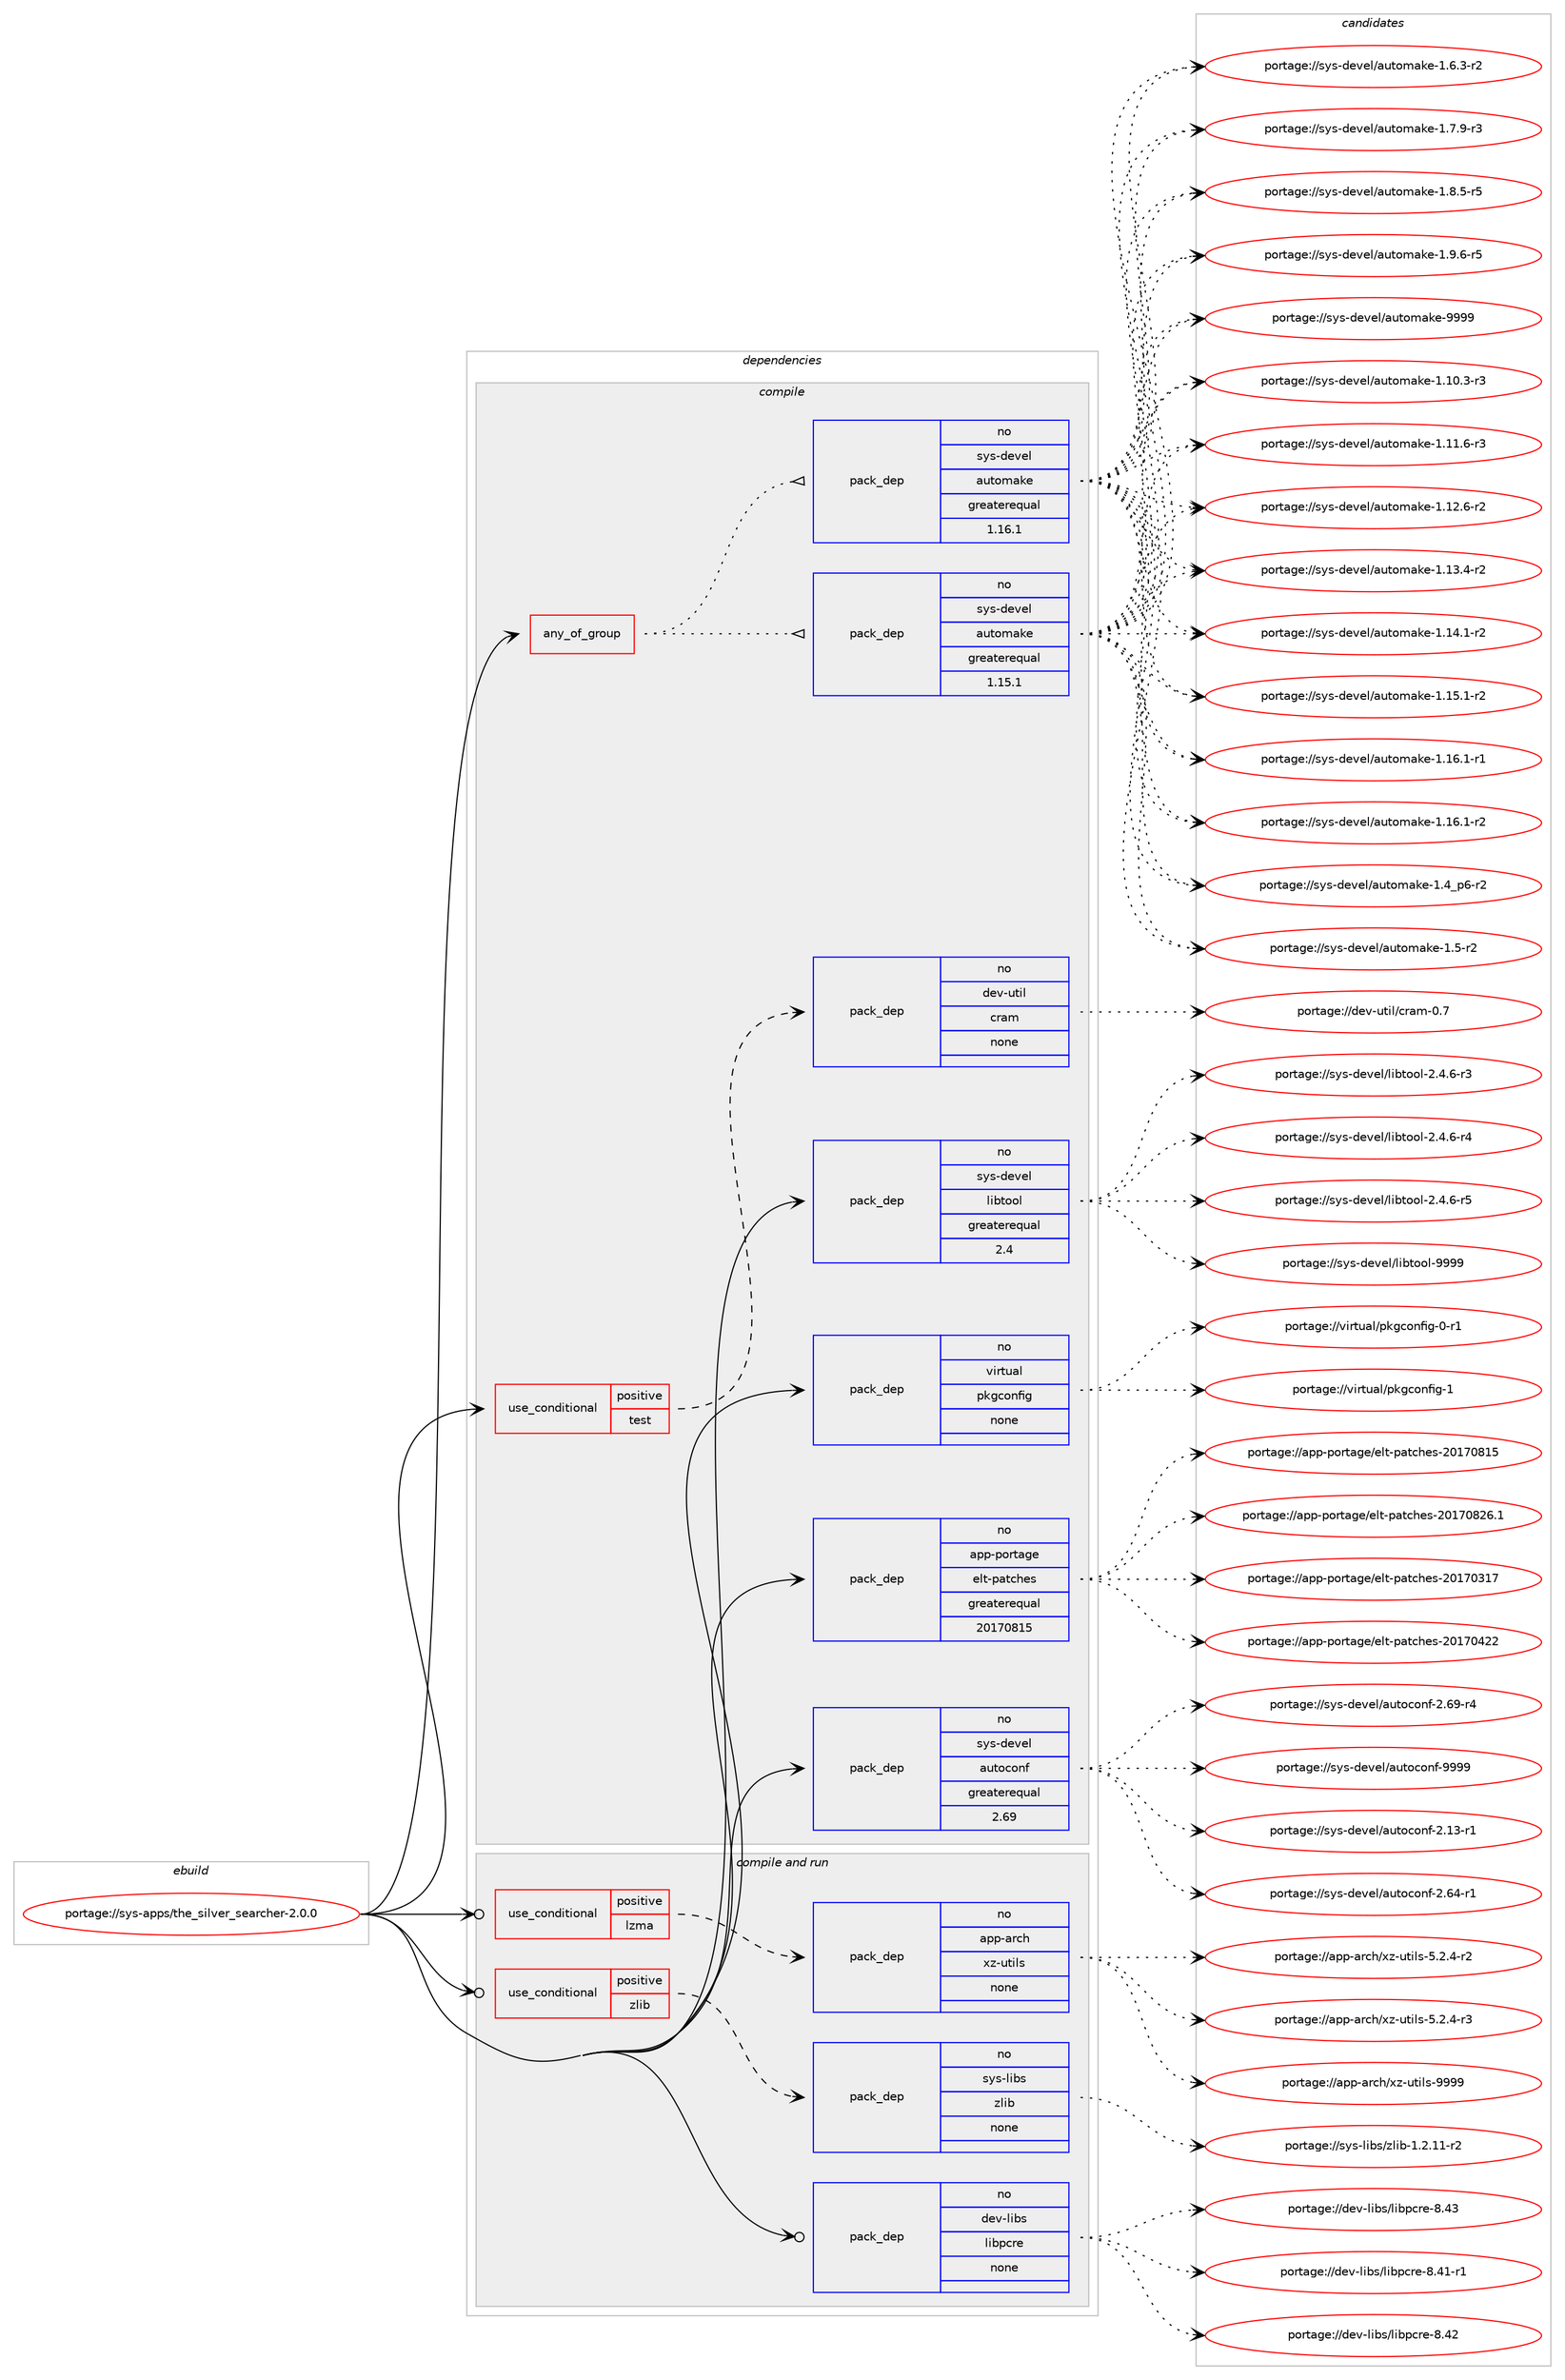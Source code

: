 digraph prolog {

# *************
# Graph options
# *************

newrank=true;
concentrate=true;
compound=true;
graph [rankdir=LR,fontname=Helvetica,fontsize=10,ranksep=1.5];#, ranksep=2.5, nodesep=0.2];
edge  [arrowhead=vee];
node  [fontname=Helvetica,fontsize=10];

# **********
# The ebuild
# **********

subgraph cluster_leftcol {
color=gray;
rank=same;
label=<<i>ebuild</i>>;
id [label="portage://sys-apps/the_silver_searcher-2.0.0", color=red, width=4, href="../sys-apps/the_silver_searcher-2.0.0.svg"];
}

# ****************
# The dependencies
# ****************

subgraph cluster_midcol {
color=gray;
label=<<i>dependencies</i>>;
subgraph cluster_compile {
fillcolor="#eeeeee";
style=filled;
label=<<i>compile</i>>;
subgraph any6661 {
dependency412028 [label=<<TABLE BORDER="0" CELLBORDER="1" CELLSPACING="0" CELLPADDING="4"><TR><TD CELLPADDING="10">any_of_group</TD></TR></TABLE>>, shape=none, color=red];subgraph pack304820 {
dependency412029 [label=<<TABLE BORDER="0" CELLBORDER="1" CELLSPACING="0" CELLPADDING="4" WIDTH="220"><TR><TD ROWSPAN="6" CELLPADDING="30">pack_dep</TD></TR><TR><TD WIDTH="110">no</TD></TR><TR><TD>sys-devel</TD></TR><TR><TD>automake</TD></TR><TR><TD>greaterequal</TD></TR><TR><TD>1.16.1</TD></TR></TABLE>>, shape=none, color=blue];
}
dependency412028:e -> dependency412029:w [weight=20,style="dotted",arrowhead="oinv"];
subgraph pack304821 {
dependency412030 [label=<<TABLE BORDER="0" CELLBORDER="1" CELLSPACING="0" CELLPADDING="4" WIDTH="220"><TR><TD ROWSPAN="6" CELLPADDING="30">pack_dep</TD></TR><TR><TD WIDTH="110">no</TD></TR><TR><TD>sys-devel</TD></TR><TR><TD>automake</TD></TR><TR><TD>greaterequal</TD></TR><TR><TD>1.15.1</TD></TR></TABLE>>, shape=none, color=blue];
}
dependency412028:e -> dependency412030:w [weight=20,style="dotted",arrowhead="oinv"];
}
id:e -> dependency412028:w [weight=20,style="solid",arrowhead="vee"];
subgraph cond100324 {
dependency412031 [label=<<TABLE BORDER="0" CELLBORDER="1" CELLSPACING="0" CELLPADDING="4"><TR><TD ROWSPAN="3" CELLPADDING="10">use_conditional</TD></TR><TR><TD>positive</TD></TR><TR><TD>test</TD></TR></TABLE>>, shape=none, color=red];
subgraph pack304822 {
dependency412032 [label=<<TABLE BORDER="0" CELLBORDER="1" CELLSPACING="0" CELLPADDING="4" WIDTH="220"><TR><TD ROWSPAN="6" CELLPADDING="30">pack_dep</TD></TR><TR><TD WIDTH="110">no</TD></TR><TR><TD>dev-util</TD></TR><TR><TD>cram</TD></TR><TR><TD>none</TD></TR><TR><TD></TD></TR></TABLE>>, shape=none, color=blue];
}
dependency412031:e -> dependency412032:w [weight=20,style="dashed",arrowhead="vee"];
}
id:e -> dependency412031:w [weight=20,style="solid",arrowhead="vee"];
subgraph pack304823 {
dependency412033 [label=<<TABLE BORDER="0" CELLBORDER="1" CELLSPACING="0" CELLPADDING="4" WIDTH="220"><TR><TD ROWSPAN="6" CELLPADDING="30">pack_dep</TD></TR><TR><TD WIDTH="110">no</TD></TR><TR><TD>app-portage</TD></TR><TR><TD>elt-patches</TD></TR><TR><TD>greaterequal</TD></TR><TR><TD>20170815</TD></TR></TABLE>>, shape=none, color=blue];
}
id:e -> dependency412033:w [weight=20,style="solid",arrowhead="vee"];
subgraph pack304824 {
dependency412034 [label=<<TABLE BORDER="0" CELLBORDER="1" CELLSPACING="0" CELLPADDING="4" WIDTH="220"><TR><TD ROWSPAN="6" CELLPADDING="30">pack_dep</TD></TR><TR><TD WIDTH="110">no</TD></TR><TR><TD>sys-devel</TD></TR><TR><TD>autoconf</TD></TR><TR><TD>greaterequal</TD></TR><TR><TD>2.69</TD></TR></TABLE>>, shape=none, color=blue];
}
id:e -> dependency412034:w [weight=20,style="solid",arrowhead="vee"];
subgraph pack304825 {
dependency412035 [label=<<TABLE BORDER="0" CELLBORDER="1" CELLSPACING="0" CELLPADDING="4" WIDTH="220"><TR><TD ROWSPAN="6" CELLPADDING="30">pack_dep</TD></TR><TR><TD WIDTH="110">no</TD></TR><TR><TD>sys-devel</TD></TR><TR><TD>libtool</TD></TR><TR><TD>greaterequal</TD></TR><TR><TD>2.4</TD></TR></TABLE>>, shape=none, color=blue];
}
id:e -> dependency412035:w [weight=20,style="solid",arrowhead="vee"];
subgraph pack304826 {
dependency412036 [label=<<TABLE BORDER="0" CELLBORDER="1" CELLSPACING="0" CELLPADDING="4" WIDTH="220"><TR><TD ROWSPAN="6" CELLPADDING="30">pack_dep</TD></TR><TR><TD WIDTH="110">no</TD></TR><TR><TD>virtual</TD></TR><TR><TD>pkgconfig</TD></TR><TR><TD>none</TD></TR><TR><TD></TD></TR></TABLE>>, shape=none, color=blue];
}
id:e -> dependency412036:w [weight=20,style="solid",arrowhead="vee"];
}
subgraph cluster_compileandrun {
fillcolor="#eeeeee";
style=filled;
label=<<i>compile and run</i>>;
subgraph cond100325 {
dependency412037 [label=<<TABLE BORDER="0" CELLBORDER="1" CELLSPACING="0" CELLPADDING="4"><TR><TD ROWSPAN="3" CELLPADDING="10">use_conditional</TD></TR><TR><TD>positive</TD></TR><TR><TD>lzma</TD></TR></TABLE>>, shape=none, color=red];
subgraph pack304827 {
dependency412038 [label=<<TABLE BORDER="0" CELLBORDER="1" CELLSPACING="0" CELLPADDING="4" WIDTH="220"><TR><TD ROWSPAN="6" CELLPADDING="30">pack_dep</TD></TR><TR><TD WIDTH="110">no</TD></TR><TR><TD>app-arch</TD></TR><TR><TD>xz-utils</TD></TR><TR><TD>none</TD></TR><TR><TD></TD></TR></TABLE>>, shape=none, color=blue];
}
dependency412037:e -> dependency412038:w [weight=20,style="dashed",arrowhead="vee"];
}
id:e -> dependency412037:w [weight=20,style="solid",arrowhead="odotvee"];
subgraph cond100326 {
dependency412039 [label=<<TABLE BORDER="0" CELLBORDER="1" CELLSPACING="0" CELLPADDING="4"><TR><TD ROWSPAN="3" CELLPADDING="10">use_conditional</TD></TR><TR><TD>positive</TD></TR><TR><TD>zlib</TD></TR></TABLE>>, shape=none, color=red];
subgraph pack304828 {
dependency412040 [label=<<TABLE BORDER="0" CELLBORDER="1" CELLSPACING="0" CELLPADDING="4" WIDTH="220"><TR><TD ROWSPAN="6" CELLPADDING="30">pack_dep</TD></TR><TR><TD WIDTH="110">no</TD></TR><TR><TD>sys-libs</TD></TR><TR><TD>zlib</TD></TR><TR><TD>none</TD></TR><TR><TD></TD></TR></TABLE>>, shape=none, color=blue];
}
dependency412039:e -> dependency412040:w [weight=20,style="dashed",arrowhead="vee"];
}
id:e -> dependency412039:w [weight=20,style="solid",arrowhead="odotvee"];
subgraph pack304829 {
dependency412041 [label=<<TABLE BORDER="0" CELLBORDER="1" CELLSPACING="0" CELLPADDING="4" WIDTH="220"><TR><TD ROWSPAN="6" CELLPADDING="30">pack_dep</TD></TR><TR><TD WIDTH="110">no</TD></TR><TR><TD>dev-libs</TD></TR><TR><TD>libpcre</TD></TR><TR><TD>none</TD></TR><TR><TD></TD></TR></TABLE>>, shape=none, color=blue];
}
id:e -> dependency412041:w [weight=20,style="solid",arrowhead="odotvee"];
}
subgraph cluster_run {
fillcolor="#eeeeee";
style=filled;
label=<<i>run</i>>;
}
}

# **************
# The candidates
# **************

subgraph cluster_choices {
rank=same;
color=gray;
label=<<i>candidates</i>>;

subgraph choice304820 {
color=black;
nodesep=1;
choiceportage11512111545100101118101108479711711611110997107101454946494846514511451 [label="portage://sys-devel/automake-1.10.3-r3", color=red, width=4,href="../sys-devel/automake-1.10.3-r3.svg"];
choiceportage11512111545100101118101108479711711611110997107101454946494946544511451 [label="portage://sys-devel/automake-1.11.6-r3", color=red, width=4,href="../sys-devel/automake-1.11.6-r3.svg"];
choiceportage11512111545100101118101108479711711611110997107101454946495046544511450 [label="portage://sys-devel/automake-1.12.6-r2", color=red, width=4,href="../sys-devel/automake-1.12.6-r2.svg"];
choiceportage11512111545100101118101108479711711611110997107101454946495146524511450 [label="portage://sys-devel/automake-1.13.4-r2", color=red, width=4,href="../sys-devel/automake-1.13.4-r2.svg"];
choiceportage11512111545100101118101108479711711611110997107101454946495246494511450 [label="portage://sys-devel/automake-1.14.1-r2", color=red, width=4,href="../sys-devel/automake-1.14.1-r2.svg"];
choiceportage11512111545100101118101108479711711611110997107101454946495346494511450 [label="portage://sys-devel/automake-1.15.1-r2", color=red, width=4,href="../sys-devel/automake-1.15.1-r2.svg"];
choiceportage11512111545100101118101108479711711611110997107101454946495446494511449 [label="portage://sys-devel/automake-1.16.1-r1", color=red, width=4,href="../sys-devel/automake-1.16.1-r1.svg"];
choiceportage11512111545100101118101108479711711611110997107101454946495446494511450 [label="portage://sys-devel/automake-1.16.1-r2", color=red, width=4,href="../sys-devel/automake-1.16.1-r2.svg"];
choiceportage115121115451001011181011084797117116111109971071014549465295112544511450 [label="portage://sys-devel/automake-1.4_p6-r2", color=red, width=4,href="../sys-devel/automake-1.4_p6-r2.svg"];
choiceportage11512111545100101118101108479711711611110997107101454946534511450 [label="portage://sys-devel/automake-1.5-r2", color=red, width=4,href="../sys-devel/automake-1.5-r2.svg"];
choiceportage115121115451001011181011084797117116111109971071014549465446514511450 [label="portage://sys-devel/automake-1.6.3-r2", color=red, width=4,href="../sys-devel/automake-1.6.3-r2.svg"];
choiceportage115121115451001011181011084797117116111109971071014549465546574511451 [label="portage://sys-devel/automake-1.7.9-r3", color=red, width=4,href="../sys-devel/automake-1.7.9-r3.svg"];
choiceportage115121115451001011181011084797117116111109971071014549465646534511453 [label="portage://sys-devel/automake-1.8.5-r5", color=red, width=4,href="../sys-devel/automake-1.8.5-r5.svg"];
choiceportage115121115451001011181011084797117116111109971071014549465746544511453 [label="portage://sys-devel/automake-1.9.6-r5", color=red, width=4,href="../sys-devel/automake-1.9.6-r5.svg"];
choiceportage115121115451001011181011084797117116111109971071014557575757 [label="portage://sys-devel/automake-9999", color=red, width=4,href="../sys-devel/automake-9999.svg"];
dependency412029:e -> choiceportage11512111545100101118101108479711711611110997107101454946494846514511451:w [style=dotted,weight="100"];
dependency412029:e -> choiceportage11512111545100101118101108479711711611110997107101454946494946544511451:w [style=dotted,weight="100"];
dependency412029:e -> choiceportage11512111545100101118101108479711711611110997107101454946495046544511450:w [style=dotted,weight="100"];
dependency412029:e -> choiceportage11512111545100101118101108479711711611110997107101454946495146524511450:w [style=dotted,weight="100"];
dependency412029:e -> choiceportage11512111545100101118101108479711711611110997107101454946495246494511450:w [style=dotted,weight="100"];
dependency412029:e -> choiceportage11512111545100101118101108479711711611110997107101454946495346494511450:w [style=dotted,weight="100"];
dependency412029:e -> choiceportage11512111545100101118101108479711711611110997107101454946495446494511449:w [style=dotted,weight="100"];
dependency412029:e -> choiceportage11512111545100101118101108479711711611110997107101454946495446494511450:w [style=dotted,weight="100"];
dependency412029:e -> choiceportage115121115451001011181011084797117116111109971071014549465295112544511450:w [style=dotted,weight="100"];
dependency412029:e -> choiceportage11512111545100101118101108479711711611110997107101454946534511450:w [style=dotted,weight="100"];
dependency412029:e -> choiceportage115121115451001011181011084797117116111109971071014549465446514511450:w [style=dotted,weight="100"];
dependency412029:e -> choiceportage115121115451001011181011084797117116111109971071014549465546574511451:w [style=dotted,weight="100"];
dependency412029:e -> choiceportage115121115451001011181011084797117116111109971071014549465646534511453:w [style=dotted,weight="100"];
dependency412029:e -> choiceportage115121115451001011181011084797117116111109971071014549465746544511453:w [style=dotted,weight="100"];
dependency412029:e -> choiceportage115121115451001011181011084797117116111109971071014557575757:w [style=dotted,weight="100"];
}
subgraph choice304821 {
color=black;
nodesep=1;
choiceportage11512111545100101118101108479711711611110997107101454946494846514511451 [label="portage://sys-devel/automake-1.10.3-r3", color=red, width=4,href="../sys-devel/automake-1.10.3-r3.svg"];
choiceportage11512111545100101118101108479711711611110997107101454946494946544511451 [label="portage://sys-devel/automake-1.11.6-r3", color=red, width=4,href="../sys-devel/automake-1.11.6-r3.svg"];
choiceportage11512111545100101118101108479711711611110997107101454946495046544511450 [label="portage://sys-devel/automake-1.12.6-r2", color=red, width=4,href="../sys-devel/automake-1.12.6-r2.svg"];
choiceportage11512111545100101118101108479711711611110997107101454946495146524511450 [label="portage://sys-devel/automake-1.13.4-r2", color=red, width=4,href="../sys-devel/automake-1.13.4-r2.svg"];
choiceportage11512111545100101118101108479711711611110997107101454946495246494511450 [label="portage://sys-devel/automake-1.14.1-r2", color=red, width=4,href="../sys-devel/automake-1.14.1-r2.svg"];
choiceportage11512111545100101118101108479711711611110997107101454946495346494511450 [label="portage://sys-devel/automake-1.15.1-r2", color=red, width=4,href="../sys-devel/automake-1.15.1-r2.svg"];
choiceportage11512111545100101118101108479711711611110997107101454946495446494511449 [label="portage://sys-devel/automake-1.16.1-r1", color=red, width=4,href="../sys-devel/automake-1.16.1-r1.svg"];
choiceportage11512111545100101118101108479711711611110997107101454946495446494511450 [label="portage://sys-devel/automake-1.16.1-r2", color=red, width=4,href="../sys-devel/automake-1.16.1-r2.svg"];
choiceportage115121115451001011181011084797117116111109971071014549465295112544511450 [label="portage://sys-devel/automake-1.4_p6-r2", color=red, width=4,href="../sys-devel/automake-1.4_p6-r2.svg"];
choiceportage11512111545100101118101108479711711611110997107101454946534511450 [label="portage://sys-devel/automake-1.5-r2", color=red, width=4,href="../sys-devel/automake-1.5-r2.svg"];
choiceportage115121115451001011181011084797117116111109971071014549465446514511450 [label="portage://sys-devel/automake-1.6.3-r2", color=red, width=4,href="../sys-devel/automake-1.6.3-r2.svg"];
choiceportage115121115451001011181011084797117116111109971071014549465546574511451 [label="portage://sys-devel/automake-1.7.9-r3", color=red, width=4,href="../sys-devel/automake-1.7.9-r3.svg"];
choiceportage115121115451001011181011084797117116111109971071014549465646534511453 [label="portage://sys-devel/automake-1.8.5-r5", color=red, width=4,href="../sys-devel/automake-1.8.5-r5.svg"];
choiceportage115121115451001011181011084797117116111109971071014549465746544511453 [label="portage://sys-devel/automake-1.9.6-r5", color=red, width=4,href="../sys-devel/automake-1.9.6-r5.svg"];
choiceportage115121115451001011181011084797117116111109971071014557575757 [label="portage://sys-devel/automake-9999", color=red, width=4,href="../sys-devel/automake-9999.svg"];
dependency412030:e -> choiceportage11512111545100101118101108479711711611110997107101454946494846514511451:w [style=dotted,weight="100"];
dependency412030:e -> choiceportage11512111545100101118101108479711711611110997107101454946494946544511451:w [style=dotted,weight="100"];
dependency412030:e -> choiceportage11512111545100101118101108479711711611110997107101454946495046544511450:w [style=dotted,weight="100"];
dependency412030:e -> choiceportage11512111545100101118101108479711711611110997107101454946495146524511450:w [style=dotted,weight="100"];
dependency412030:e -> choiceportage11512111545100101118101108479711711611110997107101454946495246494511450:w [style=dotted,weight="100"];
dependency412030:e -> choiceportage11512111545100101118101108479711711611110997107101454946495346494511450:w [style=dotted,weight="100"];
dependency412030:e -> choiceportage11512111545100101118101108479711711611110997107101454946495446494511449:w [style=dotted,weight="100"];
dependency412030:e -> choiceportage11512111545100101118101108479711711611110997107101454946495446494511450:w [style=dotted,weight="100"];
dependency412030:e -> choiceportage115121115451001011181011084797117116111109971071014549465295112544511450:w [style=dotted,weight="100"];
dependency412030:e -> choiceportage11512111545100101118101108479711711611110997107101454946534511450:w [style=dotted,weight="100"];
dependency412030:e -> choiceportage115121115451001011181011084797117116111109971071014549465446514511450:w [style=dotted,weight="100"];
dependency412030:e -> choiceportage115121115451001011181011084797117116111109971071014549465546574511451:w [style=dotted,weight="100"];
dependency412030:e -> choiceportage115121115451001011181011084797117116111109971071014549465646534511453:w [style=dotted,weight="100"];
dependency412030:e -> choiceportage115121115451001011181011084797117116111109971071014549465746544511453:w [style=dotted,weight="100"];
dependency412030:e -> choiceportage115121115451001011181011084797117116111109971071014557575757:w [style=dotted,weight="100"];
}
subgraph choice304822 {
color=black;
nodesep=1;
choiceportage1001011184511711610510847991149710945484655 [label="portage://dev-util/cram-0.7", color=red, width=4,href="../dev-util/cram-0.7.svg"];
dependency412032:e -> choiceportage1001011184511711610510847991149710945484655:w [style=dotted,weight="100"];
}
subgraph choice304823 {
color=black;
nodesep=1;
choiceportage97112112451121111141169710310147101108116451129711699104101115455048495548514955 [label="portage://app-portage/elt-patches-20170317", color=red, width=4,href="../app-portage/elt-patches-20170317.svg"];
choiceportage97112112451121111141169710310147101108116451129711699104101115455048495548525050 [label="portage://app-portage/elt-patches-20170422", color=red, width=4,href="../app-portage/elt-patches-20170422.svg"];
choiceportage97112112451121111141169710310147101108116451129711699104101115455048495548564953 [label="portage://app-portage/elt-patches-20170815", color=red, width=4,href="../app-portage/elt-patches-20170815.svg"];
choiceportage971121124511211111411697103101471011081164511297116991041011154550484955485650544649 [label="portage://app-portage/elt-patches-20170826.1", color=red, width=4,href="../app-portage/elt-patches-20170826.1.svg"];
dependency412033:e -> choiceportage97112112451121111141169710310147101108116451129711699104101115455048495548514955:w [style=dotted,weight="100"];
dependency412033:e -> choiceportage97112112451121111141169710310147101108116451129711699104101115455048495548525050:w [style=dotted,weight="100"];
dependency412033:e -> choiceportage97112112451121111141169710310147101108116451129711699104101115455048495548564953:w [style=dotted,weight="100"];
dependency412033:e -> choiceportage971121124511211111411697103101471011081164511297116991041011154550484955485650544649:w [style=dotted,weight="100"];
}
subgraph choice304824 {
color=black;
nodesep=1;
choiceportage1151211154510010111810110847971171161119911111010245504649514511449 [label="portage://sys-devel/autoconf-2.13-r1", color=red, width=4,href="../sys-devel/autoconf-2.13-r1.svg"];
choiceportage1151211154510010111810110847971171161119911111010245504654524511449 [label="portage://sys-devel/autoconf-2.64-r1", color=red, width=4,href="../sys-devel/autoconf-2.64-r1.svg"];
choiceportage1151211154510010111810110847971171161119911111010245504654574511452 [label="portage://sys-devel/autoconf-2.69-r4", color=red, width=4,href="../sys-devel/autoconf-2.69-r4.svg"];
choiceportage115121115451001011181011084797117116111991111101024557575757 [label="portage://sys-devel/autoconf-9999", color=red, width=4,href="../sys-devel/autoconf-9999.svg"];
dependency412034:e -> choiceportage1151211154510010111810110847971171161119911111010245504649514511449:w [style=dotted,weight="100"];
dependency412034:e -> choiceportage1151211154510010111810110847971171161119911111010245504654524511449:w [style=dotted,weight="100"];
dependency412034:e -> choiceportage1151211154510010111810110847971171161119911111010245504654574511452:w [style=dotted,weight="100"];
dependency412034:e -> choiceportage115121115451001011181011084797117116111991111101024557575757:w [style=dotted,weight="100"];
}
subgraph choice304825 {
color=black;
nodesep=1;
choiceportage1151211154510010111810110847108105981161111111084550465246544511451 [label="portage://sys-devel/libtool-2.4.6-r3", color=red, width=4,href="../sys-devel/libtool-2.4.6-r3.svg"];
choiceportage1151211154510010111810110847108105981161111111084550465246544511452 [label="portage://sys-devel/libtool-2.4.6-r4", color=red, width=4,href="../sys-devel/libtool-2.4.6-r4.svg"];
choiceportage1151211154510010111810110847108105981161111111084550465246544511453 [label="portage://sys-devel/libtool-2.4.6-r5", color=red, width=4,href="../sys-devel/libtool-2.4.6-r5.svg"];
choiceportage1151211154510010111810110847108105981161111111084557575757 [label="portage://sys-devel/libtool-9999", color=red, width=4,href="../sys-devel/libtool-9999.svg"];
dependency412035:e -> choiceportage1151211154510010111810110847108105981161111111084550465246544511451:w [style=dotted,weight="100"];
dependency412035:e -> choiceportage1151211154510010111810110847108105981161111111084550465246544511452:w [style=dotted,weight="100"];
dependency412035:e -> choiceportage1151211154510010111810110847108105981161111111084550465246544511453:w [style=dotted,weight="100"];
dependency412035:e -> choiceportage1151211154510010111810110847108105981161111111084557575757:w [style=dotted,weight="100"];
}
subgraph choice304826 {
color=black;
nodesep=1;
choiceportage11810511411611797108471121071039911111010210510345484511449 [label="portage://virtual/pkgconfig-0-r1", color=red, width=4,href="../virtual/pkgconfig-0-r1.svg"];
choiceportage1181051141161179710847112107103991111101021051034549 [label="portage://virtual/pkgconfig-1", color=red, width=4,href="../virtual/pkgconfig-1.svg"];
dependency412036:e -> choiceportage11810511411611797108471121071039911111010210510345484511449:w [style=dotted,weight="100"];
dependency412036:e -> choiceportage1181051141161179710847112107103991111101021051034549:w [style=dotted,weight="100"];
}
subgraph choice304827 {
color=black;
nodesep=1;
choiceportage9711211245971149910447120122451171161051081154553465046524511450 [label="portage://app-arch/xz-utils-5.2.4-r2", color=red, width=4,href="../app-arch/xz-utils-5.2.4-r2.svg"];
choiceportage9711211245971149910447120122451171161051081154553465046524511451 [label="portage://app-arch/xz-utils-5.2.4-r3", color=red, width=4,href="../app-arch/xz-utils-5.2.4-r3.svg"];
choiceportage9711211245971149910447120122451171161051081154557575757 [label="portage://app-arch/xz-utils-9999", color=red, width=4,href="../app-arch/xz-utils-9999.svg"];
dependency412038:e -> choiceportage9711211245971149910447120122451171161051081154553465046524511450:w [style=dotted,weight="100"];
dependency412038:e -> choiceportage9711211245971149910447120122451171161051081154553465046524511451:w [style=dotted,weight="100"];
dependency412038:e -> choiceportage9711211245971149910447120122451171161051081154557575757:w [style=dotted,weight="100"];
}
subgraph choice304828 {
color=black;
nodesep=1;
choiceportage11512111545108105981154712210810598454946504649494511450 [label="portage://sys-libs/zlib-1.2.11-r2", color=red, width=4,href="../sys-libs/zlib-1.2.11-r2.svg"];
dependency412040:e -> choiceportage11512111545108105981154712210810598454946504649494511450:w [style=dotted,weight="100"];
}
subgraph choice304829 {
color=black;
nodesep=1;
choiceportage100101118451081059811547108105981129911410145564652494511449 [label="portage://dev-libs/libpcre-8.41-r1", color=red, width=4,href="../dev-libs/libpcre-8.41-r1.svg"];
choiceportage10010111845108105981154710810598112991141014556465250 [label="portage://dev-libs/libpcre-8.42", color=red, width=4,href="../dev-libs/libpcre-8.42.svg"];
choiceportage10010111845108105981154710810598112991141014556465251 [label="portage://dev-libs/libpcre-8.43", color=red, width=4,href="../dev-libs/libpcre-8.43.svg"];
dependency412041:e -> choiceportage100101118451081059811547108105981129911410145564652494511449:w [style=dotted,weight="100"];
dependency412041:e -> choiceportage10010111845108105981154710810598112991141014556465250:w [style=dotted,weight="100"];
dependency412041:e -> choiceportage10010111845108105981154710810598112991141014556465251:w [style=dotted,weight="100"];
}
}

}
